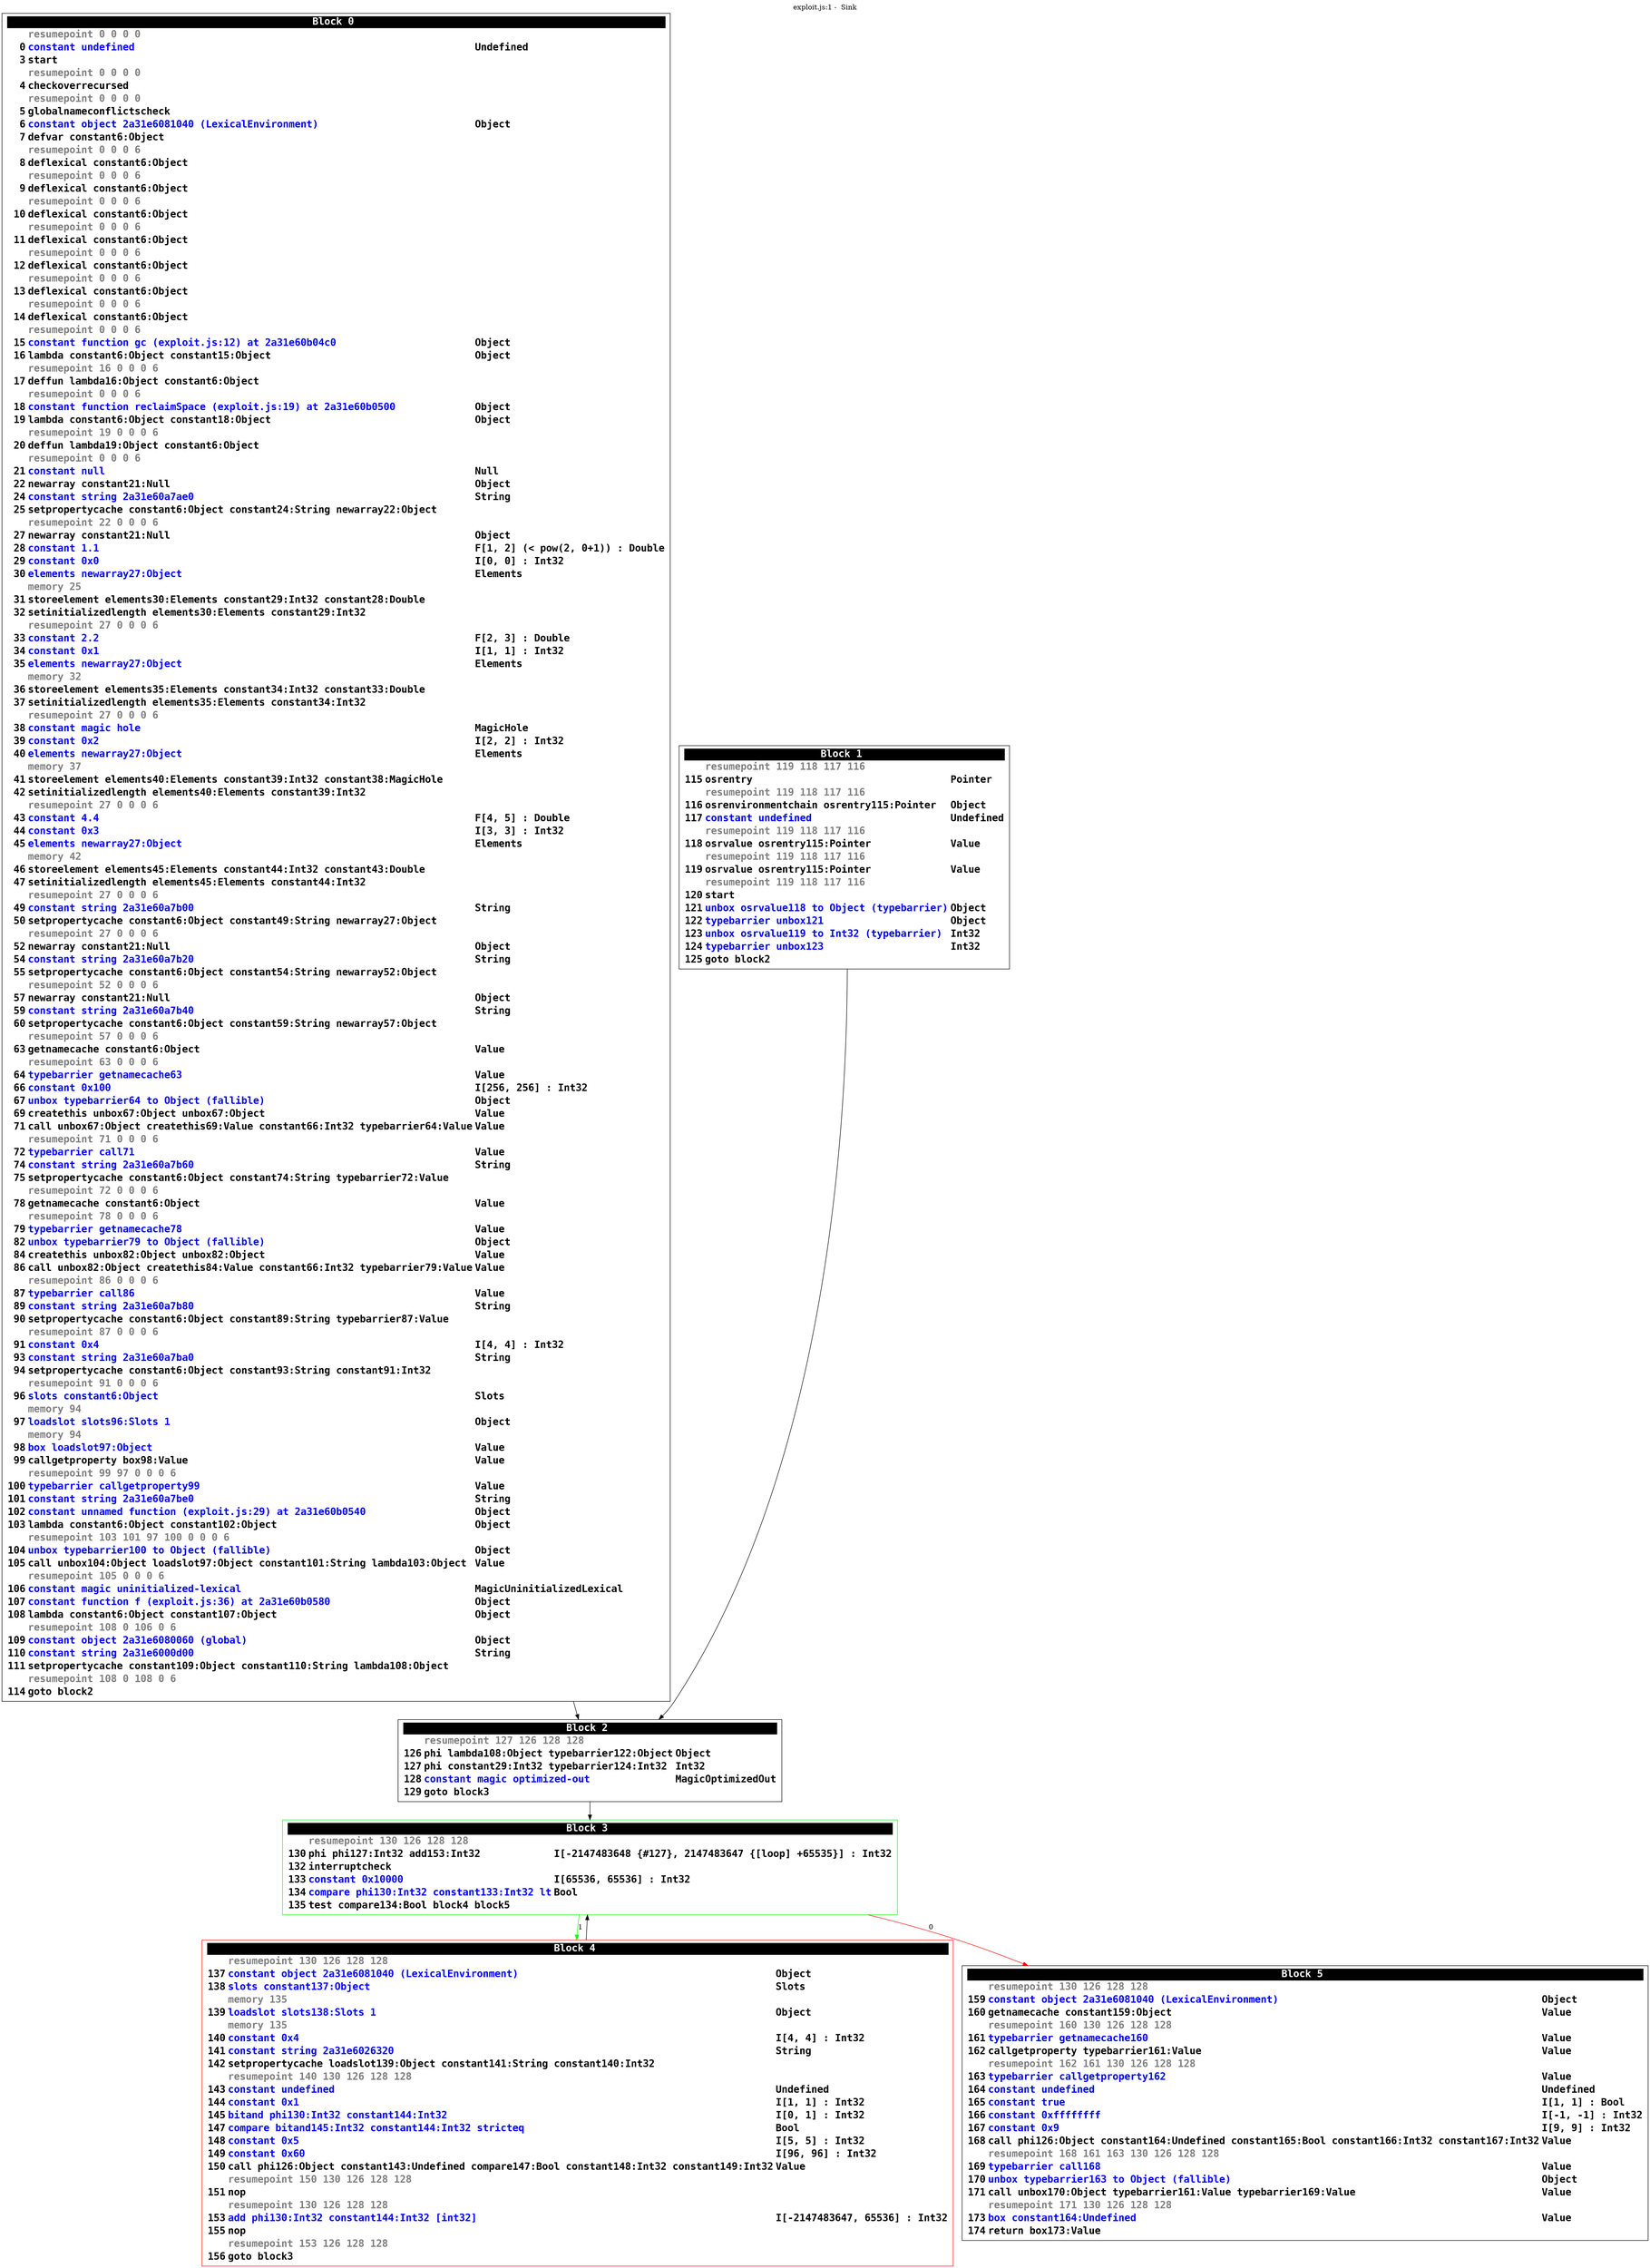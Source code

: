 digraph {
labelloc = t;
labelfontsize = 30;
label = "exploit.js:1 -  Sink";
  rankdir=TB
  splines=true

  "Block0" [ shape=box fontsize=20 fontname="Consolas Bold" label=<<table border="0" cellborder="0" cellpadding="1"><tr><td align="center" bgcolor="black" colspan="3"><font color="white">Block 0 </font></td></tr><tr><td align="left"></td><td align="left"><font color="grey50">resumepoint 0 0 0 0 </font></td><td></td></tr><tr><td align="right" port="i0">0</td><td align="left"><font color="blue">constant undefined</font></td><td align="left">Undefined</td></tr><tr><td align="right" port="i3">3</td><td align="left">start</td></tr><tr><td align="left"></td><td align="left"><font color="grey50">resumepoint 0 0 0 0 </font></td><td></td></tr><tr><td align="right" port="i4">4</td><td align="left">checkoverrecursed</td></tr><tr><td align="left"></td><td align="left"><font color="grey50">resumepoint 0 0 0 0 </font></td><td></td></tr><tr><td align="right" port="i5">5</td><td align="left">globalnameconflictscheck</td></tr><tr><td align="right" port="i6">6</td><td align="left"><font color="blue">constant object 2a31e6081040 (LexicalEnvironment)</font></td><td align="left">Object</td></tr><tr><td align="right" port="i7">7</td><td align="left">defvar constant6:Object</td></tr><tr><td align="left"></td><td align="left"><font color="grey50">resumepoint 0 0 0 6 </font></td><td></td></tr><tr><td align="right" port="i8">8</td><td align="left">deflexical constant6:Object</td></tr><tr><td align="left"></td><td align="left"><font color="grey50">resumepoint 0 0 0 6 </font></td><td></td></tr><tr><td align="right" port="i9">9</td><td align="left">deflexical constant6:Object</td></tr><tr><td align="left"></td><td align="left"><font color="grey50">resumepoint 0 0 0 6 </font></td><td></td></tr><tr><td align="right" port="i10">10</td><td align="left">deflexical constant6:Object</td></tr><tr><td align="left"></td><td align="left"><font color="grey50">resumepoint 0 0 0 6 </font></td><td></td></tr><tr><td align="right" port="i11">11</td><td align="left">deflexical constant6:Object</td></tr><tr><td align="left"></td><td align="left"><font color="grey50">resumepoint 0 0 0 6 </font></td><td></td></tr><tr><td align="right" port="i12">12</td><td align="left">deflexical constant6:Object</td></tr><tr><td align="left"></td><td align="left"><font color="grey50">resumepoint 0 0 0 6 </font></td><td></td></tr><tr><td align="right" port="i13">13</td><td align="left">deflexical constant6:Object</td></tr><tr><td align="left"></td><td align="left"><font color="grey50">resumepoint 0 0 0 6 </font></td><td></td></tr><tr><td align="right" port="i14">14</td><td align="left">deflexical constant6:Object</td></tr><tr><td align="left"></td><td align="left"><font color="grey50">resumepoint 0 0 0 6 </font></td><td></td></tr><tr><td align="right" port="i15">15</td><td align="left"><font color="blue">constant function gc (exploit.js:12) at 2a31e60b04c0</font></td><td align="left">Object</td></tr><tr><td align="right" port="i16">16</td><td align="left">lambda constant6:Object constant15:Object</td><td align="left">Object</td></tr><tr><td align="left"></td><td align="left"><font color="grey50">resumepoint 16 0 0 0 6 </font></td><td></td></tr><tr><td align="right" port="i17">17</td><td align="left">deffun lambda16:Object constant6:Object</td></tr><tr><td align="left"></td><td align="left"><font color="grey50">resumepoint 0 0 0 6 </font></td><td></td></tr><tr><td align="right" port="i18">18</td><td align="left"><font color="blue">constant function reclaimSpace (exploit.js:19) at 2a31e60b0500</font></td><td align="left">Object</td></tr><tr><td align="right" port="i19">19</td><td align="left">lambda constant6:Object constant18:Object</td><td align="left">Object</td></tr><tr><td align="left"></td><td align="left"><font color="grey50">resumepoint 19 0 0 0 6 </font></td><td></td></tr><tr><td align="right" port="i20">20</td><td align="left">deffun lambda19:Object constant6:Object</td></tr><tr><td align="left"></td><td align="left"><font color="grey50">resumepoint 0 0 0 6 </font></td><td></td></tr><tr><td align="right" port="i21">21</td><td align="left"><font color="blue">constant null</font></td><td align="left">Null</td></tr><tr><td align="right" port="i22">22</td><td align="left">newarray constant21:Null</td><td align="left">Object</td></tr><tr><td align="right" port="i24">24</td><td align="left"><font color="blue">constant string 2a31e60a7ae0</font></td><td align="left">String</td></tr><tr><td align="right" port="i25">25</td><td align="left">setpropertycache constant6:Object constant24:String newarray22:Object</td></tr><tr><td align="left"></td><td align="left"><font color="grey50">resumepoint 22 0 0 0 6 </font></td><td></td></tr><tr><td align="right" port="i27">27</td><td align="left">newarray constant21:Null</td><td align="left">Object</td></tr><tr><td align="right" port="i28">28</td><td align="left"><font color="blue">constant 1.1</font></td><td align="left">F[1, 2] (&lt; pow(2, 0+1)) : Double</td></tr><tr><td align="right" port="i29">29</td><td align="left"><font color="blue">constant 0x0</font></td><td align="left">I[0, 0] : Int32</td></tr><tr><td align="right" port="i30">30</td><td align="left"><font color="blue">elements newarray27:Object</font></td><td align="left">Elements</td></tr><tr><td align="left"></td><td align="left"><font color="grey50">memory 25 </font></td><td></td></tr><tr><td align="right" port="i31">31</td><td align="left">storeelement elements30:Elements constant29:Int32 constant28:Double</td></tr><tr><td align="right" port="i32">32</td><td align="left">setinitializedlength elements30:Elements constant29:Int32</td></tr><tr><td align="left"></td><td align="left"><font color="grey50">resumepoint 27 0 0 0 6 </font></td><td></td></tr><tr><td align="right" port="i33">33</td><td align="left"><font color="blue">constant 2.2</font></td><td align="left">F[2, 3] : Double</td></tr><tr><td align="right" port="i34">34</td><td align="left"><font color="blue">constant 0x1</font></td><td align="left">I[1, 1] : Int32</td></tr><tr><td align="right" port="i35">35</td><td align="left"><font color="blue">elements newarray27:Object</font></td><td align="left">Elements</td></tr><tr><td align="left"></td><td align="left"><font color="grey50">memory 32 </font></td><td></td></tr><tr><td align="right" port="i36">36</td><td align="left">storeelement elements35:Elements constant34:Int32 constant33:Double</td></tr><tr><td align="right" port="i37">37</td><td align="left">setinitializedlength elements35:Elements constant34:Int32</td></tr><tr><td align="left"></td><td align="left"><font color="grey50">resumepoint 27 0 0 0 6 </font></td><td></td></tr><tr><td align="right" port="i38">38</td><td align="left"><font color="blue">constant magic hole</font></td><td align="left">MagicHole</td></tr><tr><td align="right" port="i39">39</td><td align="left"><font color="blue">constant 0x2</font></td><td align="left">I[2, 2] : Int32</td></tr><tr><td align="right" port="i40">40</td><td align="left"><font color="blue">elements newarray27:Object</font></td><td align="left">Elements</td></tr><tr><td align="left"></td><td align="left"><font color="grey50">memory 37 </font></td><td></td></tr><tr><td align="right" port="i41">41</td><td align="left">storeelement elements40:Elements constant39:Int32 constant38:MagicHole</td></tr><tr><td align="right" port="i42">42</td><td align="left">setinitializedlength elements40:Elements constant39:Int32</td></tr><tr><td align="left"></td><td align="left"><font color="grey50">resumepoint 27 0 0 0 6 </font></td><td></td></tr><tr><td align="right" port="i43">43</td><td align="left"><font color="blue">constant 4.4</font></td><td align="left">F[4, 5] : Double</td></tr><tr><td align="right" port="i44">44</td><td align="left"><font color="blue">constant 0x3</font></td><td align="left">I[3, 3] : Int32</td></tr><tr><td align="right" port="i45">45</td><td align="left"><font color="blue">elements newarray27:Object</font></td><td align="left">Elements</td></tr><tr><td align="left"></td><td align="left"><font color="grey50">memory 42 </font></td><td></td></tr><tr><td align="right" port="i46">46</td><td align="left">storeelement elements45:Elements constant44:Int32 constant43:Double</td></tr><tr><td align="right" port="i47">47</td><td align="left">setinitializedlength elements45:Elements constant44:Int32</td></tr><tr><td align="left"></td><td align="left"><font color="grey50">resumepoint 27 0 0 0 6 </font></td><td></td></tr><tr><td align="right" port="i49">49</td><td align="left"><font color="blue">constant string 2a31e60a7b00</font></td><td align="left">String</td></tr><tr><td align="right" port="i50">50</td><td align="left">setpropertycache constant6:Object constant49:String newarray27:Object</td></tr><tr><td align="left"></td><td align="left"><font color="grey50">resumepoint 27 0 0 0 6 </font></td><td></td></tr><tr><td align="right" port="i52">52</td><td align="left">newarray constant21:Null</td><td align="left">Object</td></tr><tr><td align="right" port="i54">54</td><td align="left"><font color="blue">constant string 2a31e60a7b20</font></td><td align="left">String</td></tr><tr><td align="right" port="i55">55</td><td align="left">setpropertycache constant6:Object constant54:String newarray52:Object</td></tr><tr><td align="left"></td><td align="left"><font color="grey50">resumepoint 52 0 0 0 6 </font></td><td></td></tr><tr><td align="right" port="i57">57</td><td align="left">newarray constant21:Null</td><td align="left">Object</td></tr><tr><td align="right" port="i59">59</td><td align="left"><font color="blue">constant string 2a31e60a7b40</font></td><td align="left">String</td></tr><tr><td align="right" port="i60">60</td><td align="left">setpropertycache constant6:Object constant59:String newarray57:Object</td></tr><tr><td align="left"></td><td align="left"><font color="grey50">resumepoint 57 0 0 0 6 </font></td><td></td></tr><tr><td align="right" port="i63">63</td><td align="left">getnamecache constant6:Object</td><td align="left">Value</td></tr><tr><td align="left"></td><td align="left"><font color="grey50">resumepoint 63 0 0 0 6 </font></td><td></td></tr><tr><td align="right" port="i64">64</td><td align="left"><font color="blue">typebarrier getnamecache63</font></td><td align="left">Value</td></tr><tr><td align="right" port="i66">66</td><td align="left"><font color="blue">constant 0x100</font></td><td align="left">I[256, 256] : Int32</td></tr><tr><td align="right" port="i67">67</td><td align="left"><font color="blue">unbox typebarrier64 to Object (fallible)</font></td><td align="left">Object</td></tr><tr><td align="right" port="i69">69</td><td align="left">createthis unbox67:Object unbox67:Object</td><td align="left">Value</td></tr><tr><td align="right" port="i71">71</td><td align="left">call unbox67:Object createthis69:Value constant66:Int32 typebarrier64:Value</td><td align="left">Value</td></tr><tr><td align="left"></td><td align="left"><font color="grey50">resumepoint 71 0 0 0 6 </font></td><td></td></tr><tr><td align="right" port="i72">72</td><td align="left"><font color="blue">typebarrier call71</font></td><td align="left">Value</td></tr><tr><td align="right" port="i74">74</td><td align="left"><font color="blue">constant string 2a31e60a7b60</font></td><td align="left">String</td></tr><tr><td align="right" port="i75">75</td><td align="left">setpropertycache constant6:Object constant74:String typebarrier72:Value</td></tr><tr><td align="left"></td><td align="left"><font color="grey50">resumepoint 72 0 0 0 6 </font></td><td></td></tr><tr><td align="right" port="i78">78</td><td align="left">getnamecache constant6:Object</td><td align="left">Value</td></tr><tr><td align="left"></td><td align="left"><font color="grey50">resumepoint 78 0 0 0 6 </font></td><td></td></tr><tr><td align="right" port="i79">79</td><td align="left"><font color="blue">typebarrier getnamecache78</font></td><td align="left">Value</td></tr><tr><td align="right" port="i82">82</td><td align="left"><font color="blue">unbox typebarrier79 to Object (fallible)</font></td><td align="left">Object</td></tr><tr><td align="right" port="i84">84</td><td align="left">createthis unbox82:Object unbox82:Object</td><td align="left">Value</td></tr><tr><td align="right" port="i86">86</td><td align="left">call unbox82:Object createthis84:Value constant66:Int32 typebarrier79:Value</td><td align="left">Value</td></tr><tr><td align="left"></td><td align="left"><font color="grey50">resumepoint 86 0 0 0 6 </font></td><td></td></tr><tr><td align="right" port="i87">87</td><td align="left"><font color="blue">typebarrier call86</font></td><td align="left">Value</td></tr><tr><td align="right" port="i89">89</td><td align="left"><font color="blue">constant string 2a31e60a7b80</font></td><td align="left">String</td></tr><tr><td align="right" port="i90">90</td><td align="left">setpropertycache constant6:Object constant89:String typebarrier87:Value</td></tr><tr><td align="left"></td><td align="left"><font color="grey50">resumepoint 87 0 0 0 6 </font></td><td></td></tr><tr><td align="right" port="i91">91</td><td align="left"><font color="blue">constant 0x4</font></td><td align="left">I[4, 4] : Int32</td></tr><tr><td align="right" port="i93">93</td><td align="left"><font color="blue">constant string 2a31e60a7ba0</font></td><td align="left">String</td></tr><tr><td align="right" port="i94">94</td><td align="left">setpropertycache constant6:Object constant93:String constant91:Int32</td></tr><tr><td align="left"></td><td align="left"><font color="grey50">resumepoint 91 0 0 0 6 </font></td><td></td></tr><tr><td align="right" port="i96">96</td><td align="left"><font color="blue">slots constant6:Object</font></td><td align="left">Slots</td></tr><tr><td align="left"></td><td align="left"><font color="grey50">memory 94 </font></td><td></td></tr><tr><td align="right" port="i97">97</td><td align="left"><font color="blue">loadslot slots96:Slots 1</font></td><td align="left">Object</td></tr><tr><td align="left"></td><td align="left"><font color="grey50">memory 94 </font></td><td></td></tr><tr><td align="right" port="i98">98</td><td align="left"><font color="blue">box loadslot97:Object</font></td><td align="left">Value</td></tr><tr><td align="right" port="i99">99</td><td align="left">callgetproperty box98:Value</td><td align="left">Value</td></tr><tr><td align="left"></td><td align="left"><font color="grey50">resumepoint 99 97 0 0 0 6 </font></td><td></td></tr><tr><td align="right" port="i100">100</td><td align="left"><font color="blue">typebarrier callgetproperty99</font></td><td align="left">Value</td></tr><tr><td align="right" port="i101">101</td><td align="left"><font color="blue">constant string 2a31e60a7be0</font></td><td align="left">String</td></tr><tr><td align="right" port="i102">102</td><td align="left"><font color="blue">constant unnamed function (exploit.js:29) at 2a31e60b0540</font></td><td align="left">Object</td></tr><tr><td align="right" port="i103">103</td><td align="left">lambda constant6:Object constant102:Object</td><td align="left">Object</td></tr><tr><td align="left"></td><td align="left"><font color="grey50">resumepoint 103 101 97 100 0 0 0 6 </font></td><td></td></tr><tr><td align="right" port="i104">104</td><td align="left"><font color="blue">unbox typebarrier100 to Object (fallible)</font></td><td align="left">Object</td></tr><tr><td align="right" port="i105">105</td><td align="left">call unbox104:Object loadslot97:Object constant101:String lambda103:Object</td><td align="left">Value</td></tr><tr><td align="left"></td><td align="left"><font color="grey50">resumepoint 105 0 0 0 6 </font></td><td></td></tr><tr><td align="right" port="i106">106</td><td align="left"><font color="blue">constant magic uninitialized-lexical</font></td><td align="left">MagicUninitializedLexical</td></tr><tr><td align="right" port="i107">107</td><td align="left"><font color="blue">constant function f (exploit.js:36) at 2a31e60b0580</font></td><td align="left">Object</td></tr><tr><td align="right" port="i108">108</td><td align="left">lambda constant6:Object constant107:Object</td><td align="left">Object</td></tr><tr><td align="left"></td><td align="left"><font color="grey50">resumepoint 108 0 106 0 6 </font></td><td></td></tr><tr><td align="right" port="i109">109</td><td align="left"><font color="blue">constant object 2a31e6080060 (global)</font></td><td align="left">Object</td></tr><tr><td align="right" port="i110">110</td><td align="left"><font color="blue">constant string 2a31e6000d00</font></td><td align="left">String</td></tr><tr><td align="right" port="i111">111</td><td align="left">setpropertycache constant109:Object constant110:String lambda108:Object</td></tr><tr><td align="left"></td><td align="left"><font color="grey50">resumepoint 108 0 108 0 6 </font></td><td></td></tr><tr><td align="right" port="i114">114</td><td align="left">goto block2</td></tr></table>> ] ;
  "Block1" [ shape=box fontsize=20 fontname="Consolas Bold" label=<<table border="0" cellborder="0" cellpadding="1"><tr><td align="center" bgcolor="black" colspan="3"><font color="white">Block 1 </font></td></tr><tr><td align="left"></td><td align="left"><font color="grey50">resumepoint 119 118 117 116 </font></td><td></td></tr><tr><td align="right" port="i115">115</td><td align="left">osrentry</td><td align="left">Pointer</td></tr><tr><td align="left"></td><td align="left"><font color="grey50">resumepoint 119 118 117 116 </font></td><td></td></tr><tr><td align="right" port="i116">116</td><td align="left">osrenvironmentchain osrentry115:Pointer</td><td align="left">Object</td></tr><tr><td align="right" port="i117">117</td><td align="left"><font color="blue">constant undefined</font></td><td align="left">Undefined</td></tr><tr><td align="left"></td><td align="left"><font color="grey50">resumepoint 119 118 117 116 </font></td><td></td></tr><tr><td align="right" port="i118">118</td><td align="left">osrvalue osrentry115:Pointer</td><td align="left">Value</td></tr><tr><td align="left"></td><td align="left"><font color="grey50">resumepoint 119 118 117 116 </font></td><td></td></tr><tr><td align="right" port="i119">119</td><td align="left">osrvalue osrentry115:Pointer</td><td align="left">Value</td></tr><tr><td align="left"></td><td align="left"><font color="grey50">resumepoint 119 118 117 116 </font></td><td></td></tr><tr><td align="right" port="i120">120</td><td align="left">start</td></tr><tr><td align="right" port="i121">121</td><td align="left"><font color="blue">unbox osrvalue118 to Object (typebarrier)</font></td><td align="left">Object</td></tr><tr><td align="right" port="i122">122</td><td align="left"><font color="blue">typebarrier unbox121</font></td><td align="left">Object</td></tr><tr><td align="right" port="i123">123</td><td align="left"><font color="blue">unbox osrvalue119 to Int32 (typebarrier)</font></td><td align="left">Int32</td></tr><tr><td align="right" port="i124">124</td><td align="left"><font color="blue">typebarrier unbox123</font></td><td align="left">Int32</td></tr><tr><td align="right" port="i125">125</td><td align="left">goto block2</td></tr></table>> ] ;
  "Block2" [ shape=box fontsize=20 fontname="Consolas Bold" label=<<table border="0" cellborder="0" cellpadding="1"><tr><td align="center" bgcolor="black" colspan="3"><font color="white">Block 2 </font></td></tr><tr><td align="left"></td><td align="left"><font color="grey50">resumepoint 127 126 128 128 </font></td><td></td></tr><tr><td align="right" port="i126">126</td><td align="left">phi lambda108:Object typebarrier122:Object</td><td align="left">Object</td></tr><tr><td align="right" port="i127">127</td><td align="left">phi constant29:Int32 typebarrier124:Int32</td><td align="left">Int32</td></tr><tr><td align="right" port="i128">128</td><td align="left"><font color="blue">constant magic optimized-out</font></td><td align="left">MagicOptimizedOut</td></tr><tr><td align="right" port="i129">129</td><td align="left">goto block3</td></tr></table>> ] ;
  "Block3" [ color=green shape=box fontsize=20 fontname="Consolas Bold" label=<<table border="0" cellborder="0" cellpadding="1"><tr><td align="center" bgcolor="black" colspan="3"><font color="white">Block 3 </font></td></tr><tr><td align="left"></td><td align="left"><font color="grey50">resumepoint 130 126 128 128 </font></td><td></td></tr><tr><td align="right" port="i130">130</td><td align="left">phi phi127:Int32 add153:Int32</td><td align="left">I[-2147483648 {#127}, 2147483647 {[loop] +65535}] : Int32</td></tr><tr><td align="right" port="i132">132</td><td align="left">interruptcheck</td></tr><tr><td align="right" port="i133">133</td><td align="left"><font color="blue">constant 0x10000</font></td><td align="left">I[65536, 65536] : Int32</td></tr><tr><td align="right" port="i134">134</td><td align="left"><font color="blue">compare phi130:Int32 constant133:Int32 lt</font></td><td align="left">Bool</td></tr><tr><td align="right" port="i135">135</td><td align="left">test compare134:Bool block4 block5</td></tr></table>> ] ;
  "Block4" [ color=red shape=box fontsize=20 fontname="Consolas Bold" label=<<table border="0" cellborder="0" cellpadding="1"><tr><td align="center" bgcolor="black" colspan="3"><font color="white">Block 4 </font></td></tr><tr><td align="left"></td><td align="left"><font color="grey50">resumepoint 130 126 128 128 </font></td><td></td></tr><tr><td align="right" port="i137">137</td><td align="left"><font color="blue">constant object 2a31e6081040 (LexicalEnvironment)</font></td><td align="left">Object</td></tr><tr><td align="right" port="i138">138</td><td align="left"><font color="blue">slots constant137:Object</font></td><td align="left">Slots</td></tr><tr><td align="left"></td><td align="left"><font color="grey50">memory 135 </font></td><td></td></tr><tr><td align="right" port="i139">139</td><td align="left"><font color="blue">loadslot slots138:Slots 1</font></td><td align="left">Object</td></tr><tr><td align="left"></td><td align="left"><font color="grey50">memory 135 </font></td><td></td></tr><tr><td align="right" port="i140">140</td><td align="left"><font color="blue">constant 0x4</font></td><td align="left">I[4, 4] : Int32</td></tr><tr><td align="right" port="i141">141</td><td align="left"><font color="blue">constant string 2a31e6026320</font></td><td align="left">String</td></tr><tr><td align="right" port="i142">142</td><td align="left">setpropertycache loadslot139:Object constant141:String constant140:Int32</td></tr><tr><td align="left"></td><td align="left"><font color="grey50">resumepoint 140 130 126 128 128 </font></td><td></td></tr><tr><td align="right" port="i143">143</td><td align="left"><font color="blue">constant undefined</font></td><td align="left">Undefined</td></tr><tr><td align="right" port="i144">144</td><td align="left"><font color="blue">constant 0x1</font></td><td align="left">I[1, 1] : Int32</td></tr><tr><td align="right" port="i145">145</td><td align="left"><font color="blue">bitand phi130:Int32 constant144:Int32</font></td><td align="left">I[0, 1] : Int32</td></tr><tr><td align="right" port="i147">147</td><td align="left"><font color="blue">compare bitand145:Int32 constant144:Int32 stricteq</font></td><td align="left">Bool</td></tr><tr><td align="right" port="i148">148</td><td align="left"><font color="blue">constant 0x5</font></td><td align="left">I[5, 5] : Int32</td></tr><tr><td align="right" port="i149">149</td><td align="left"><font color="blue">constant 0x60</font></td><td align="left">I[96, 96] : Int32</td></tr><tr><td align="right" port="i150">150</td><td align="left">call phi126:Object constant143:Undefined compare147:Bool constant148:Int32 constant149:Int32</td><td align="left">Value</td></tr><tr><td align="left"></td><td align="left"><font color="grey50">resumepoint 150 130 126 128 128 </font></td><td></td></tr><tr><td align="right" port="i151">151</td><td align="left">nop</td></tr><tr><td align="left"></td><td align="left"><font color="grey50">resumepoint 130 126 128 128 </font></td><td></td></tr><tr><td align="right" port="i153">153</td><td align="left"><font color="blue">add phi130:Int32 constant144:Int32 [int32]</font></td><td align="left">I[-2147483647, 65536] : Int32</td></tr><tr><td align="right" port="i155">155</td><td align="left">nop</td></tr><tr><td align="left"></td><td align="left"><font color="grey50">resumepoint 153 126 128 128 </font></td><td></td></tr><tr><td align="right" port="i156">156</td><td align="left">goto block3</td></tr></table>> ] ;
  "Block5" [ shape=box fontsize=20 fontname="Consolas Bold" label=<<table border="0" cellborder="0" cellpadding="1"><tr><td align="center" bgcolor="black" colspan="3"><font color="white">Block 5 </font></td></tr><tr><td align="left"></td><td align="left"><font color="grey50">resumepoint 130 126 128 128 </font></td><td></td></tr><tr><td align="right" port="i159">159</td><td align="left"><font color="blue">constant object 2a31e6081040 (LexicalEnvironment)</font></td><td align="left">Object</td></tr><tr><td align="right" port="i160">160</td><td align="left">getnamecache constant159:Object</td><td align="left">Value</td></tr><tr><td align="left"></td><td align="left"><font color="grey50">resumepoint 160 130 126 128 128 </font></td><td></td></tr><tr><td align="right" port="i161">161</td><td align="left"><font color="blue">typebarrier getnamecache160</font></td><td align="left">Value</td></tr><tr><td align="right" port="i162">162</td><td align="left">callgetproperty typebarrier161:Value</td><td align="left">Value</td></tr><tr><td align="left"></td><td align="left"><font color="grey50">resumepoint 162 161 130 126 128 128 </font></td><td></td></tr><tr><td align="right" port="i163">163</td><td align="left"><font color="blue">typebarrier callgetproperty162</font></td><td align="left">Value</td></tr><tr><td align="right" port="i164">164</td><td align="left"><font color="blue">constant undefined</font></td><td align="left">Undefined</td></tr><tr><td align="right" port="i165">165</td><td align="left"><font color="blue">constant true</font></td><td align="left">I[1, 1] : Bool</td></tr><tr><td align="right" port="i166">166</td><td align="left"><font color="blue">constant 0xffffffff</font></td><td align="left">I[-1, -1] : Int32</td></tr><tr><td align="right" port="i167">167</td><td align="left"><font color="blue">constant 0x9</font></td><td align="left">I[9, 9] : Int32</td></tr><tr><td align="right" port="i168">168</td><td align="left">call phi126:Object constant164:Undefined constant165:Bool constant166:Int32 constant167:Int32</td><td align="left">Value</td></tr><tr><td align="left"></td><td align="left"><font color="grey50">resumepoint 168 161 163 130 126 128 128 </font></td><td></td></tr><tr><td align="right" port="i169">169</td><td align="left"><font color="blue">typebarrier call168</font></td><td align="left">Value</td></tr><tr><td align="right" port="i170">170</td><td align="left"><font color="blue">unbox typebarrier163 to Object (fallible)</font></td><td align="left">Object</td></tr><tr><td align="right" port="i171">171</td><td align="left">call unbox170:Object typebarrier161:Value typebarrier169:Value</td><td align="left">Value</td></tr><tr><td align="left"></td><td align="left"><font color="grey50">resumepoint 171 130 126 128 128 </font></td><td></td></tr><tr><td align="right" port="i173">173</td><td align="left"><font color="blue">box constant164:Undefined</font></td><td align="left">Value</td></tr><tr><td align="right" port="i174">174</td><td align="left">return box173:Value</td></tr></table>> ] ;

  "Block0" -> "Block2" ;
  "Block1" -> "Block2" ;
  "Block2" -> "Block3" ;
  "Block3" -> "Block4" [ color=green label=1 ] ;
  "Block3" -> "Block5" [ color=red label=0 ] ;
  "Block4" -> "Block3" ;
}
